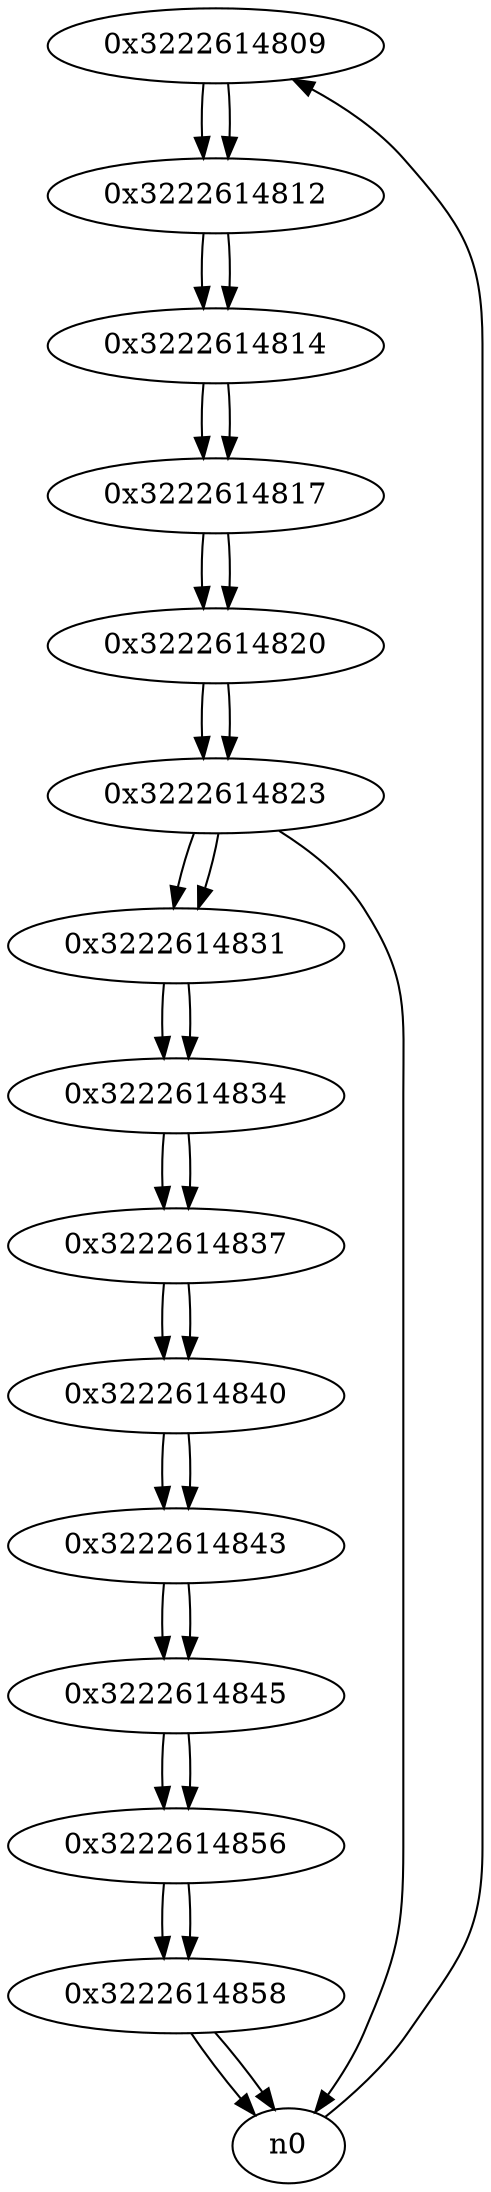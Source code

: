 digraph G{
/* nodes */
  n1 [label="0x3222614809"]
  n2 [label="0x3222614812"]
  n3 [label="0x3222614814"]
  n4 [label="0x3222614817"]
  n5 [label="0x3222614820"]
  n6 [label="0x3222614823"]
  n7 [label="0x3222614831"]
  n8 [label="0x3222614834"]
  n9 [label="0x3222614837"]
  n10 [label="0x3222614840"]
  n11 [label="0x3222614843"]
  n12 [label="0x3222614845"]
  n13 [label="0x3222614856"]
  n14 [label="0x3222614858"]
/* edges */
n1 -> n2;
n0 -> n1;
n2 -> n3;
n1 -> n2;
n3 -> n4;
n2 -> n3;
n4 -> n5;
n3 -> n4;
n5 -> n6;
n4 -> n5;
n6 -> n7;
n6 -> n0;
n5 -> n6;
n7 -> n8;
n6 -> n7;
n8 -> n9;
n7 -> n8;
n9 -> n10;
n8 -> n9;
n10 -> n11;
n9 -> n10;
n11 -> n12;
n10 -> n11;
n12 -> n13;
n11 -> n12;
n13 -> n14;
n12 -> n13;
n14 -> n0;
n14 -> n0;
n13 -> n14;
}
